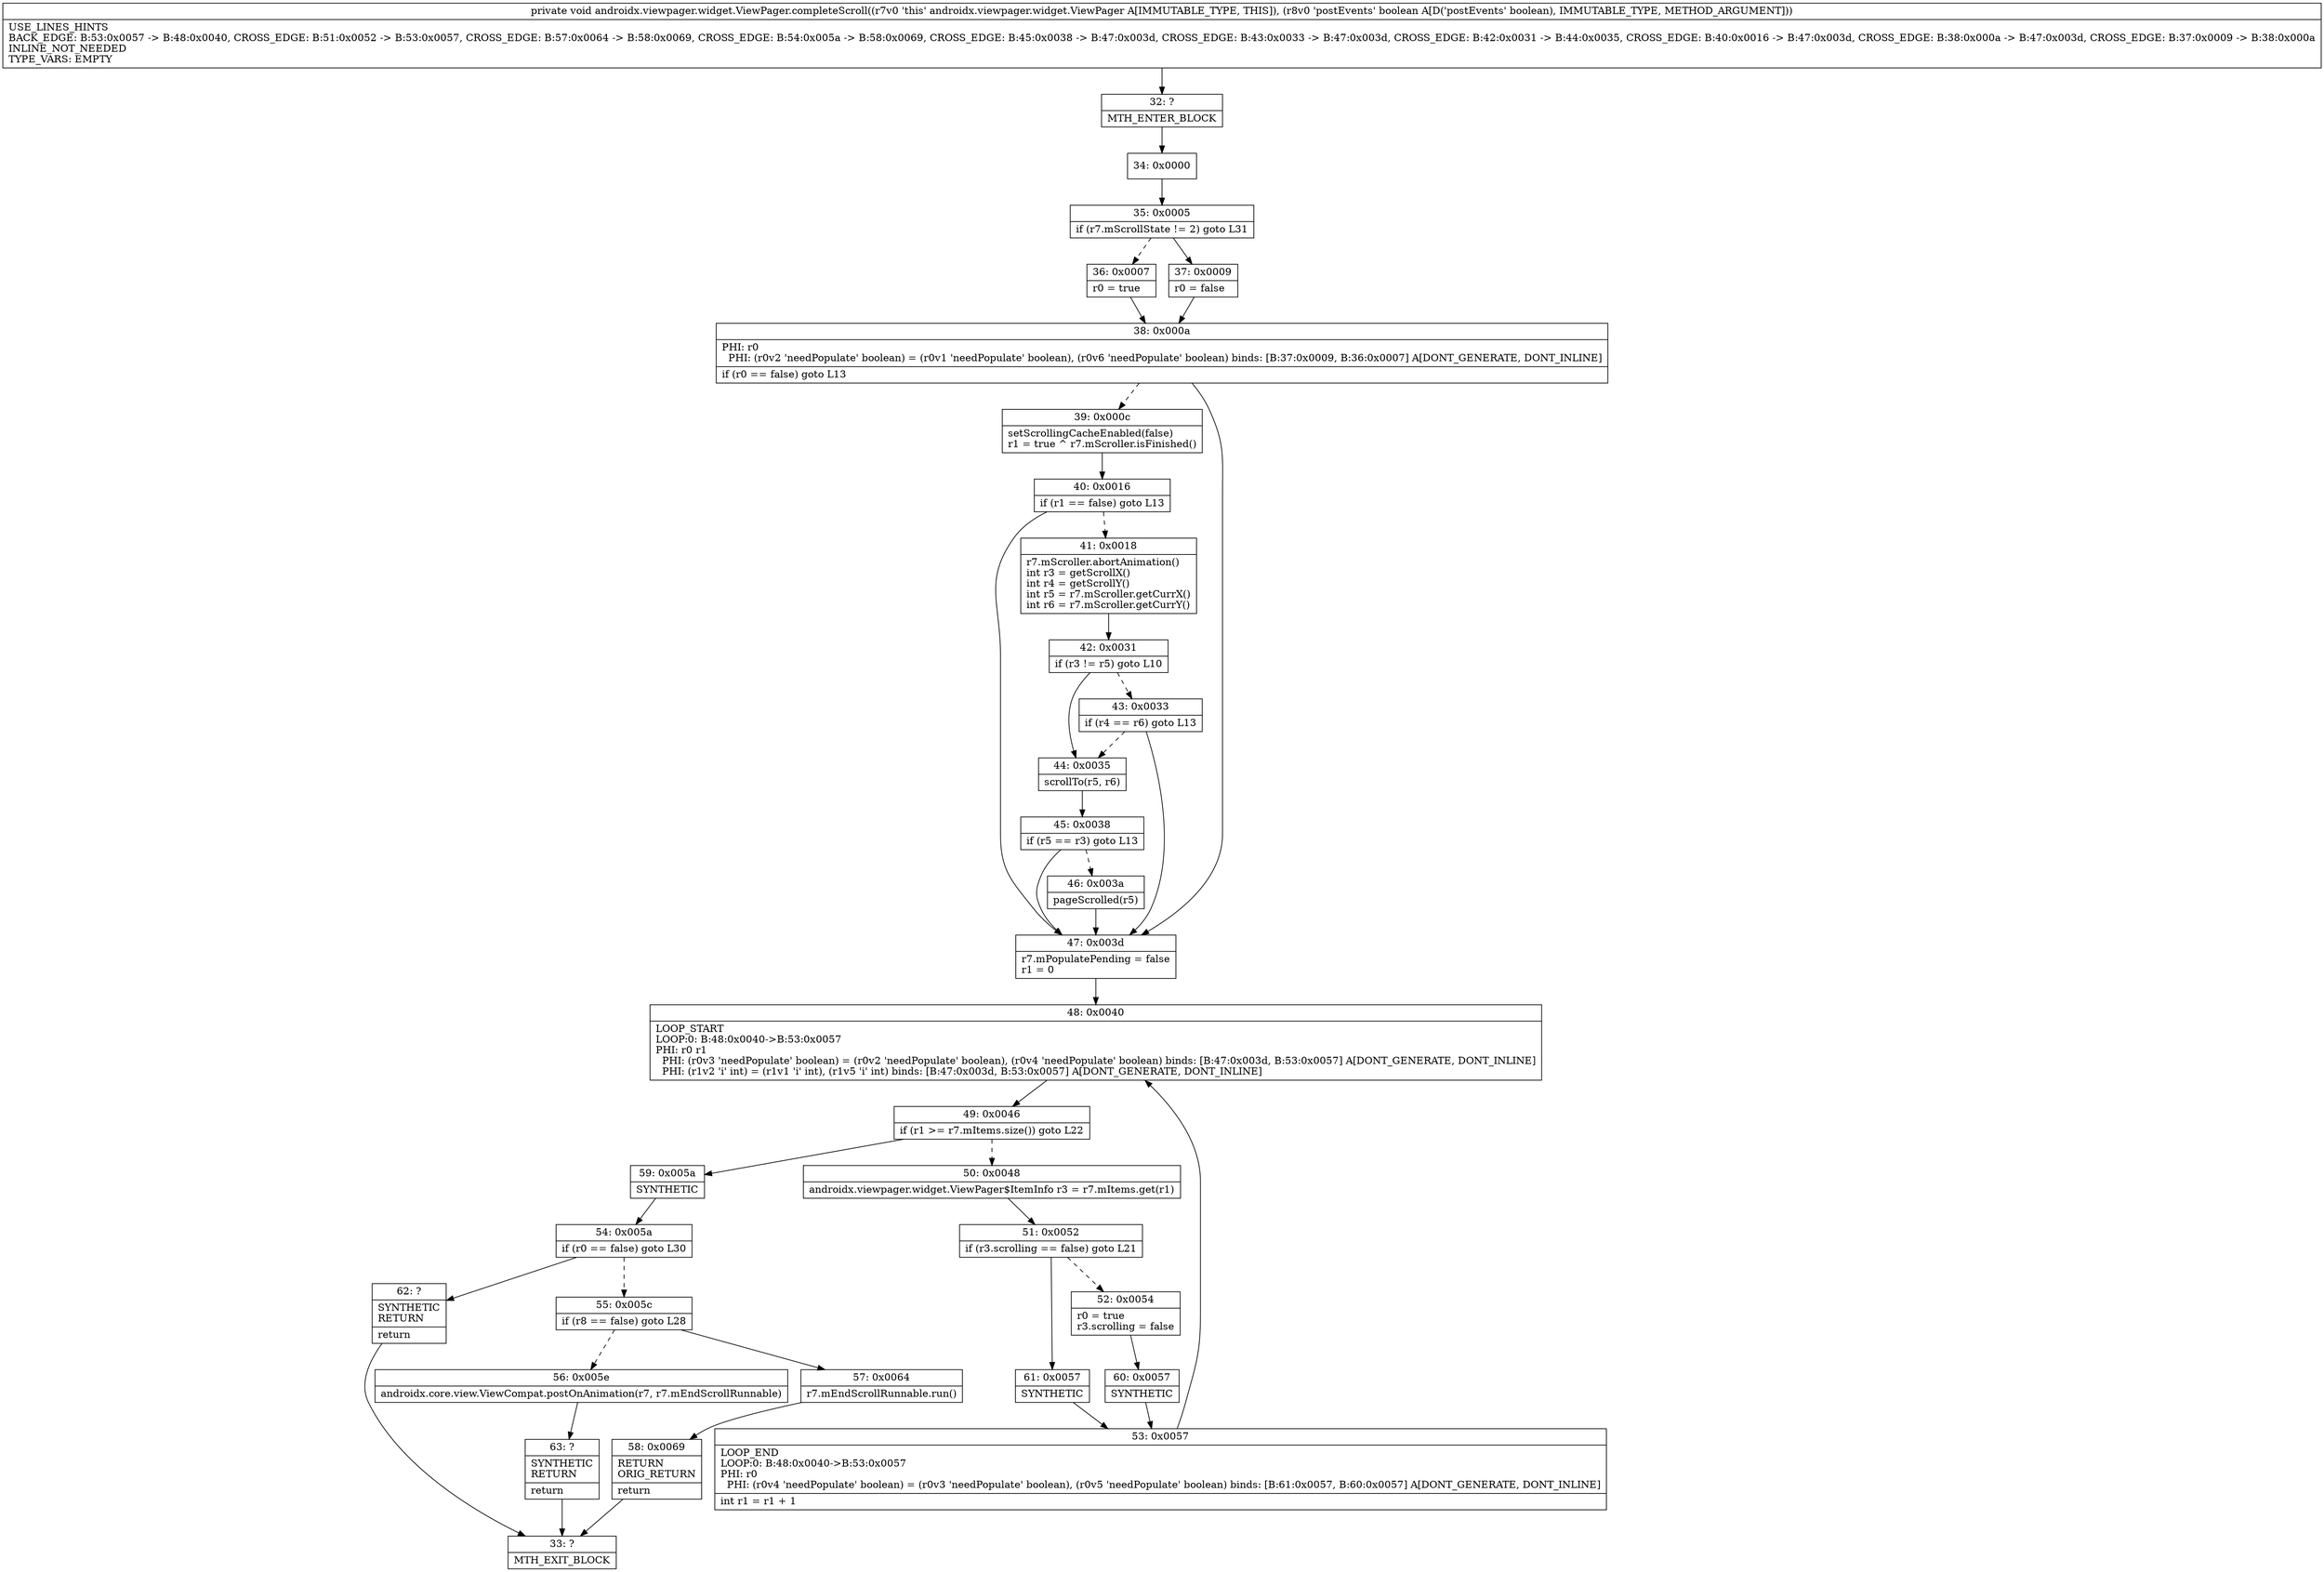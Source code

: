 digraph "CFG forandroidx.viewpager.widget.ViewPager.completeScroll(Z)V" {
Node_32 [shape=record,label="{32\:\ ?|MTH_ENTER_BLOCK\l}"];
Node_34 [shape=record,label="{34\:\ 0x0000}"];
Node_35 [shape=record,label="{35\:\ 0x0005|if (r7.mScrollState != 2) goto L31\l}"];
Node_36 [shape=record,label="{36\:\ 0x0007|r0 = true\l}"];
Node_38 [shape=record,label="{38\:\ 0x000a|PHI: r0 \l  PHI: (r0v2 'needPopulate' boolean) = (r0v1 'needPopulate' boolean), (r0v6 'needPopulate' boolean) binds: [B:37:0x0009, B:36:0x0007] A[DONT_GENERATE, DONT_INLINE]\l|if (r0 == false) goto L13\l}"];
Node_39 [shape=record,label="{39\:\ 0x000c|setScrollingCacheEnabled(false)\lr1 = true ^ r7.mScroller.isFinished()\l}"];
Node_40 [shape=record,label="{40\:\ 0x0016|if (r1 == false) goto L13\l}"];
Node_41 [shape=record,label="{41\:\ 0x0018|r7.mScroller.abortAnimation()\lint r3 = getScrollX()\lint r4 = getScrollY()\lint r5 = r7.mScroller.getCurrX()\lint r6 = r7.mScroller.getCurrY()\l}"];
Node_42 [shape=record,label="{42\:\ 0x0031|if (r3 != r5) goto L10\l}"];
Node_43 [shape=record,label="{43\:\ 0x0033|if (r4 == r6) goto L13\l}"];
Node_44 [shape=record,label="{44\:\ 0x0035|scrollTo(r5, r6)\l}"];
Node_45 [shape=record,label="{45\:\ 0x0038|if (r5 == r3) goto L13\l}"];
Node_46 [shape=record,label="{46\:\ 0x003a|pageScrolled(r5)\l}"];
Node_47 [shape=record,label="{47\:\ 0x003d|r7.mPopulatePending = false\lr1 = 0\l}"];
Node_48 [shape=record,label="{48\:\ 0x0040|LOOP_START\lLOOP:0: B:48:0x0040\-\>B:53:0x0057\lPHI: r0 r1 \l  PHI: (r0v3 'needPopulate' boolean) = (r0v2 'needPopulate' boolean), (r0v4 'needPopulate' boolean) binds: [B:47:0x003d, B:53:0x0057] A[DONT_GENERATE, DONT_INLINE]\l  PHI: (r1v2 'i' int) = (r1v1 'i' int), (r1v5 'i' int) binds: [B:47:0x003d, B:53:0x0057] A[DONT_GENERATE, DONT_INLINE]\l}"];
Node_49 [shape=record,label="{49\:\ 0x0046|if (r1 \>= r7.mItems.size()) goto L22\l}"];
Node_50 [shape=record,label="{50\:\ 0x0048|androidx.viewpager.widget.ViewPager$ItemInfo r3 = r7.mItems.get(r1)\l}"];
Node_51 [shape=record,label="{51\:\ 0x0052|if (r3.scrolling == false) goto L21\l}"];
Node_52 [shape=record,label="{52\:\ 0x0054|r0 = true\lr3.scrolling = false\l}"];
Node_60 [shape=record,label="{60\:\ 0x0057|SYNTHETIC\l}"];
Node_53 [shape=record,label="{53\:\ 0x0057|LOOP_END\lLOOP:0: B:48:0x0040\-\>B:53:0x0057\lPHI: r0 \l  PHI: (r0v4 'needPopulate' boolean) = (r0v3 'needPopulate' boolean), (r0v5 'needPopulate' boolean) binds: [B:61:0x0057, B:60:0x0057] A[DONT_GENERATE, DONT_INLINE]\l|int r1 = r1 + 1\l}"];
Node_61 [shape=record,label="{61\:\ 0x0057|SYNTHETIC\l}"];
Node_59 [shape=record,label="{59\:\ 0x005a|SYNTHETIC\l}"];
Node_54 [shape=record,label="{54\:\ 0x005a|if (r0 == false) goto L30\l}"];
Node_55 [shape=record,label="{55\:\ 0x005c|if (r8 == false) goto L28\l}"];
Node_56 [shape=record,label="{56\:\ 0x005e|androidx.core.view.ViewCompat.postOnAnimation(r7, r7.mEndScrollRunnable)\l}"];
Node_63 [shape=record,label="{63\:\ ?|SYNTHETIC\lRETURN\l|return\l}"];
Node_33 [shape=record,label="{33\:\ ?|MTH_EXIT_BLOCK\l}"];
Node_57 [shape=record,label="{57\:\ 0x0064|r7.mEndScrollRunnable.run()\l}"];
Node_58 [shape=record,label="{58\:\ 0x0069|RETURN\lORIG_RETURN\l|return\l}"];
Node_62 [shape=record,label="{62\:\ ?|SYNTHETIC\lRETURN\l|return\l}"];
Node_37 [shape=record,label="{37\:\ 0x0009|r0 = false\l}"];
MethodNode[shape=record,label="{private void androidx.viewpager.widget.ViewPager.completeScroll((r7v0 'this' androidx.viewpager.widget.ViewPager A[IMMUTABLE_TYPE, THIS]), (r8v0 'postEvents' boolean A[D('postEvents' boolean), IMMUTABLE_TYPE, METHOD_ARGUMENT]))  | USE_LINES_HINTS\lBACK_EDGE: B:53:0x0057 \-\> B:48:0x0040, CROSS_EDGE: B:51:0x0052 \-\> B:53:0x0057, CROSS_EDGE: B:57:0x0064 \-\> B:58:0x0069, CROSS_EDGE: B:54:0x005a \-\> B:58:0x0069, CROSS_EDGE: B:45:0x0038 \-\> B:47:0x003d, CROSS_EDGE: B:43:0x0033 \-\> B:47:0x003d, CROSS_EDGE: B:42:0x0031 \-\> B:44:0x0035, CROSS_EDGE: B:40:0x0016 \-\> B:47:0x003d, CROSS_EDGE: B:38:0x000a \-\> B:47:0x003d, CROSS_EDGE: B:37:0x0009 \-\> B:38:0x000a\lINLINE_NOT_NEEDED\lTYPE_VARS: EMPTY\l}"];
MethodNode -> Node_32;Node_32 -> Node_34;
Node_34 -> Node_35;
Node_35 -> Node_36[style=dashed];
Node_35 -> Node_37;
Node_36 -> Node_38;
Node_38 -> Node_39[style=dashed];
Node_38 -> Node_47;
Node_39 -> Node_40;
Node_40 -> Node_41[style=dashed];
Node_40 -> Node_47;
Node_41 -> Node_42;
Node_42 -> Node_43[style=dashed];
Node_42 -> Node_44;
Node_43 -> Node_44[style=dashed];
Node_43 -> Node_47;
Node_44 -> Node_45;
Node_45 -> Node_46[style=dashed];
Node_45 -> Node_47;
Node_46 -> Node_47;
Node_47 -> Node_48;
Node_48 -> Node_49;
Node_49 -> Node_50[style=dashed];
Node_49 -> Node_59;
Node_50 -> Node_51;
Node_51 -> Node_52[style=dashed];
Node_51 -> Node_61;
Node_52 -> Node_60;
Node_60 -> Node_53;
Node_53 -> Node_48;
Node_61 -> Node_53;
Node_59 -> Node_54;
Node_54 -> Node_55[style=dashed];
Node_54 -> Node_62;
Node_55 -> Node_56[style=dashed];
Node_55 -> Node_57;
Node_56 -> Node_63;
Node_63 -> Node_33;
Node_57 -> Node_58;
Node_58 -> Node_33;
Node_62 -> Node_33;
Node_37 -> Node_38;
}

